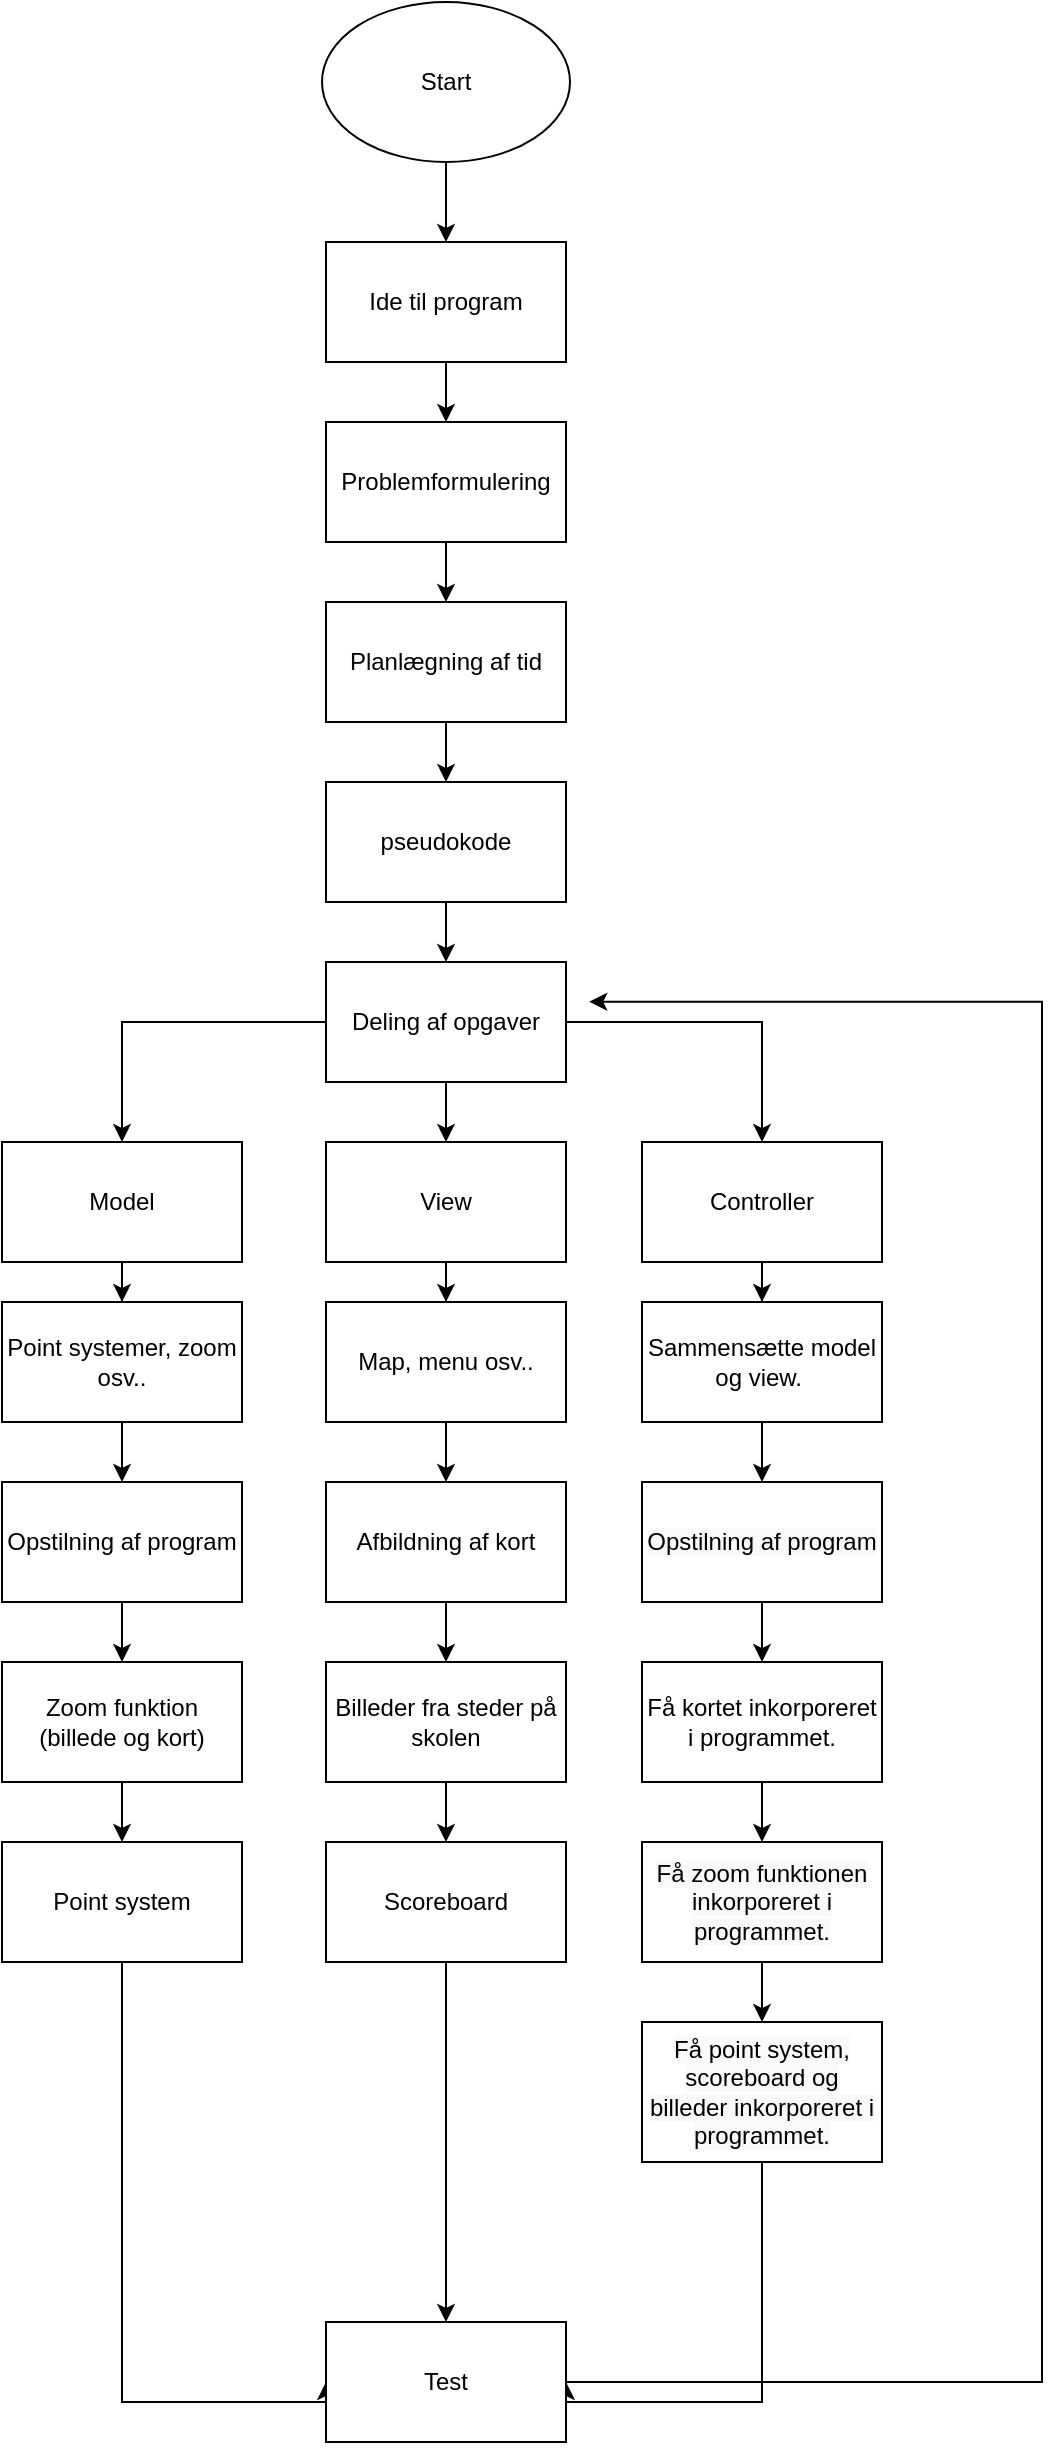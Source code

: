 <mxfile version="15.9.6" type="github">
  <diagram id="GmqzAoZg86QITmlLpx2c" name="Page-1">
    <mxGraphModel dx="1022" dy="441" grid="1" gridSize="10" guides="1" tooltips="1" connect="1" arrows="1" fold="1" page="1" pageScale="1" pageWidth="827" pageHeight="1169" math="0" shadow="0">
      <root>
        <mxCell id="0" />
        <mxCell id="1" parent="0" />
        <mxCell id="grv5u8bQsqronlKaapmn-39" style="edgeStyle=orthogonalEdgeStyle;rounded=0;orthogonalLoop=1;jettySize=auto;html=1;" parent="1" source="grv5u8bQsqronlKaapmn-1" edge="1">
          <mxGeometry relative="1" as="geometry">
            <mxPoint x="412" y="170" as="targetPoint" />
          </mxGeometry>
        </mxCell>
        <mxCell id="grv5u8bQsqronlKaapmn-1" value="Start" style="ellipse;whiteSpace=wrap;html=1;" parent="1" vertex="1">
          <mxGeometry x="350" y="50" width="124" height="80" as="geometry" />
        </mxCell>
        <mxCell id="grv5u8bQsqronlKaapmn-9" value="" style="edgeStyle=orthogonalEdgeStyle;rounded=0;orthogonalLoop=1;jettySize=auto;html=1;" parent="1" source="grv5u8bQsqronlKaapmn-6" target="grv5u8bQsqronlKaapmn-8" edge="1">
          <mxGeometry relative="1" as="geometry" />
        </mxCell>
        <mxCell id="grv5u8bQsqronlKaapmn-6" value="Problemformulering" style="rounded=0;whiteSpace=wrap;html=1;" parent="1" vertex="1">
          <mxGeometry x="352" y="260" width="120" height="60" as="geometry" />
        </mxCell>
        <mxCell id="grv5u8bQsqronlKaapmn-13" value="" style="edgeStyle=orthogonalEdgeStyle;rounded=0;orthogonalLoop=1;jettySize=auto;html=1;" parent="1" source="grv5u8bQsqronlKaapmn-8" target="grv5u8bQsqronlKaapmn-12" edge="1">
          <mxGeometry relative="1" as="geometry" />
        </mxCell>
        <mxCell id="grv5u8bQsqronlKaapmn-8" value="Planlægning af tid" style="rounded=0;whiteSpace=wrap;html=1;" parent="1" vertex="1">
          <mxGeometry x="352" y="350" width="120" height="60" as="geometry" />
        </mxCell>
        <mxCell id="grv5u8bQsqronlKaapmn-15" value="" style="edgeStyle=orthogonalEdgeStyle;rounded=0;orthogonalLoop=1;jettySize=auto;html=1;" parent="1" source="grv5u8bQsqronlKaapmn-12" target="grv5u8bQsqronlKaapmn-14" edge="1">
          <mxGeometry relative="1" as="geometry" />
        </mxCell>
        <mxCell id="grv5u8bQsqronlKaapmn-12" value="pseudokode" style="whiteSpace=wrap;html=1;rounded=0;" parent="1" vertex="1">
          <mxGeometry x="352" y="440" width="120" height="60" as="geometry" />
        </mxCell>
        <mxCell id="grv5u8bQsqronlKaapmn-17" value="" style="edgeStyle=orthogonalEdgeStyle;rounded=0;orthogonalLoop=1;jettySize=auto;html=1;" parent="1" source="grv5u8bQsqronlKaapmn-14" target="grv5u8bQsqronlKaapmn-16" edge="1">
          <mxGeometry relative="1" as="geometry" />
        </mxCell>
        <mxCell id="grv5u8bQsqronlKaapmn-20" value="" style="edgeStyle=orthogonalEdgeStyle;rounded=0;orthogonalLoop=1;jettySize=auto;html=1;" parent="1" source="grv5u8bQsqronlKaapmn-14" target="grv5u8bQsqronlKaapmn-19" edge="1">
          <mxGeometry relative="1" as="geometry" />
        </mxCell>
        <mxCell id="grv5u8bQsqronlKaapmn-22" value="" style="edgeStyle=orthogonalEdgeStyle;rounded=0;orthogonalLoop=1;jettySize=auto;html=1;" parent="1" source="grv5u8bQsqronlKaapmn-14" target="grv5u8bQsqronlKaapmn-21" edge="1">
          <mxGeometry relative="1" as="geometry" />
        </mxCell>
        <mxCell id="grv5u8bQsqronlKaapmn-14" value="Deling af opgaver" style="whiteSpace=wrap;html=1;rounded=0;" parent="1" vertex="1">
          <mxGeometry x="352" y="530" width="120" height="60" as="geometry" />
        </mxCell>
        <mxCell id="grv5u8bQsqronlKaapmn-24" value="" style="edgeStyle=orthogonalEdgeStyle;rounded=0;orthogonalLoop=1;jettySize=auto;html=1;" parent="1" source="grv5u8bQsqronlKaapmn-16" target="grv5u8bQsqronlKaapmn-23" edge="1">
          <mxGeometry relative="1" as="geometry" />
        </mxCell>
        <mxCell id="grv5u8bQsqronlKaapmn-16" value="View" style="whiteSpace=wrap;html=1;rounded=0;" parent="1" vertex="1">
          <mxGeometry x="352" y="620" width="120" height="60" as="geometry" />
        </mxCell>
        <mxCell id="grv5u8bQsqronlKaapmn-26" value="" style="edgeStyle=orthogonalEdgeStyle;rounded=0;orthogonalLoop=1;jettySize=auto;html=1;" parent="1" source="grv5u8bQsqronlKaapmn-19" target="grv5u8bQsqronlKaapmn-25" edge="1">
          <mxGeometry relative="1" as="geometry" />
        </mxCell>
        <mxCell id="grv5u8bQsqronlKaapmn-19" value="Model" style="whiteSpace=wrap;html=1;rounded=0;" parent="1" vertex="1">
          <mxGeometry x="190" y="620" width="120" height="60" as="geometry" />
        </mxCell>
        <mxCell id="grv5u8bQsqronlKaapmn-28" value="" style="edgeStyle=orthogonalEdgeStyle;rounded=0;orthogonalLoop=1;jettySize=auto;html=1;" parent="1" source="grv5u8bQsqronlKaapmn-21" target="grv5u8bQsqronlKaapmn-27" edge="1">
          <mxGeometry relative="1" as="geometry" />
        </mxCell>
        <mxCell id="grv5u8bQsqronlKaapmn-21" value="Controller" style="whiteSpace=wrap;html=1;rounded=0;" parent="1" vertex="1">
          <mxGeometry x="510" y="620" width="120" height="60" as="geometry" />
        </mxCell>
        <mxCell id="grv5u8bQsqronlKaapmn-33" value="" style="edgeStyle=orthogonalEdgeStyle;rounded=0;orthogonalLoop=1;jettySize=auto;html=1;" parent="1" source="grv5u8bQsqronlKaapmn-23" target="grv5u8bQsqronlKaapmn-32" edge="1">
          <mxGeometry relative="1" as="geometry" />
        </mxCell>
        <mxCell id="grv5u8bQsqronlKaapmn-23" value="Map, menu osv.." style="whiteSpace=wrap;html=1;rounded=0;" parent="1" vertex="1">
          <mxGeometry x="352" y="700" width="120" height="60" as="geometry" />
        </mxCell>
        <mxCell id="grv5u8bQsqronlKaapmn-31" value="" style="edgeStyle=orthogonalEdgeStyle;rounded=0;orthogonalLoop=1;jettySize=auto;html=1;" parent="1" source="grv5u8bQsqronlKaapmn-25" target="grv5u8bQsqronlKaapmn-30" edge="1">
          <mxGeometry relative="1" as="geometry" />
        </mxCell>
        <mxCell id="grv5u8bQsqronlKaapmn-25" value="Point systemer, zoom osv.." style="whiteSpace=wrap;html=1;rounded=0;" parent="1" vertex="1">
          <mxGeometry x="190" y="700" width="120" height="60" as="geometry" />
        </mxCell>
        <mxCell id="grv5u8bQsqronlKaapmn-35" value="" style="edgeStyle=orthogonalEdgeStyle;rounded=0;orthogonalLoop=1;jettySize=auto;html=1;" parent="1" source="grv5u8bQsqronlKaapmn-27" target="grv5u8bQsqronlKaapmn-34" edge="1">
          <mxGeometry relative="1" as="geometry" />
        </mxCell>
        <mxCell id="grv5u8bQsqronlKaapmn-27" value="Sammensætte model og view.&amp;nbsp;" style="whiteSpace=wrap;html=1;rounded=0;" parent="1" vertex="1">
          <mxGeometry x="510" y="700" width="120" height="60" as="geometry" />
        </mxCell>
        <mxCell id="grv5u8bQsqronlKaapmn-42" value="" style="edgeStyle=orthogonalEdgeStyle;rounded=0;orthogonalLoop=1;jettySize=auto;html=1;" parent="1" source="grv5u8bQsqronlKaapmn-30" target="grv5u8bQsqronlKaapmn-41" edge="1">
          <mxGeometry relative="1" as="geometry" />
        </mxCell>
        <mxCell id="grv5u8bQsqronlKaapmn-30" value="Opstilning af program" style="whiteSpace=wrap;html=1;rounded=0;" parent="1" vertex="1">
          <mxGeometry x="190" y="790" width="120" height="60" as="geometry" />
        </mxCell>
        <mxCell id="grv5u8bQsqronlKaapmn-44" value="" style="edgeStyle=orthogonalEdgeStyle;rounded=0;orthogonalLoop=1;jettySize=auto;html=1;" parent="1" source="grv5u8bQsqronlKaapmn-32" target="grv5u8bQsqronlKaapmn-43" edge="1">
          <mxGeometry relative="1" as="geometry" />
        </mxCell>
        <mxCell id="grv5u8bQsqronlKaapmn-32" value="Afbildning af kort" style="whiteSpace=wrap;html=1;rounded=0;" parent="1" vertex="1">
          <mxGeometry x="352" y="790" width="120" height="60" as="geometry" />
        </mxCell>
        <mxCell id="grv5u8bQsqronlKaapmn-46" value="" style="edgeStyle=orthogonalEdgeStyle;rounded=0;orthogonalLoop=1;jettySize=auto;html=1;" parent="1" source="grv5u8bQsqronlKaapmn-34" target="grv5u8bQsqronlKaapmn-45" edge="1">
          <mxGeometry relative="1" as="geometry" />
        </mxCell>
        <mxCell id="grv5u8bQsqronlKaapmn-34" value="&#xa;&#xa;&lt;span style=&quot;color: rgb(0, 0, 0); font-family: helvetica; font-size: 12px; font-style: normal; font-weight: 400; letter-spacing: normal; text-align: center; text-indent: 0px; text-transform: none; word-spacing: 0px; background-color: rgb(248, 249, 250); display: inline; float: none;&quot;&gt;Opstilning af program&lt;/span&gt;&#xa;&#xa;" style="whiteSpace=wrap;html=1;rounded=0;" parent="1" vertex="1">
          <mxGeometry x="510" y="790" width="120" height="60" as="geometry" />
        </mxCell>
        <mxCell id="grv5u8bQsqronlKaapmn-40" style="edgeStyle=orthogonalEdgeStyle;rounded=0;orthogonalLoop=1;jettySize=auto;html=1;" parent="1" source="grv5u8bQsqronlKaapmn-3" target="grv5u8bQsqronlKaapmn-6" edge="1">
          <mxGeometry relative="1" as="geometry" />
        </mxCell>
        <mxCell id="grv5u8bQsqronlKaapmn-3" value="Ide til program" style="rounded=0;whiteSpace=wrap;html=1;" parent="1" vertex="1">
          <mxGeometry x="352" y="170" width="120" height="60" as="geometry" />
        </mxCell>
        <mxCell id="grv5u8bQsqronlKaapmn-48" value="" style="edgeStyle=orthogonalEdgeStyle;rounded=0;orthogonalLoop=1;jettySize=auto;html=1;" parent="1" source="grv5u8bQsqronlKaapmn-41" target="grv5u8bQsqronlKaapmn-47" edge="1">
          <mxGeometry relative="1" as="geometry" />
        </mxCell>
        <mxCell id="grv5u8bQsqronlKaapmn-41" value="Zoom funktion (billede og kort)" style="whiteSpace=wrap;html=1;rounded=0;" parent="1" vertex="1">
          <mxGeometry x="190" y="880" width="120" height="60" as="geometry" />
        </mxCell>
        <mxCell id="grv5u8bQsqronlKaapmn-50" value="" style="edgeStyle=orthogonalEdgeStyle;rounded=0;orthogonalLoop=1;jettySize=auto;html=1;" parent="1" source="grv5u8bQsqronlKaapmn-43" target="grv5u8bQsqronlKaapmn-49" edge="1">
          <mxGeometry relative="1" as="geometry" />
        </mxCell>
        <mxCell id="grv5u8bQsqronlKaapmn-43" value="Billeder fra steder på skolen" style="whiteSpace=wrap;html=1;rounded=0;" parent="1" vertex="1">
          <mxGeometry x="352" y="880" width="120" height="60" as="geometry" />
        </mxCell>
        <mxCell id="grv5u8bQsqronlKaapmn-52" value="" style="edgeStyle=orthogonalEdgeStyle;rounded=0;orthogonalLoop=1;jettySize=auto;html=1;" parent="1" source="grv5u8bQsqronlKaapmn-45" target="grv5u8bQsqronlKaapmn-51" edge="1">
          <mxGeometry relative="1" as="geometry" />
        </mxCell>
        <mxCell id="grv5u8bQsqronlKaapmn-45" value="Få kortet inkorporeret i programmet." style="whiteSpace=wrap;html=1;rounded=0;" parent="1" vertex="1">
          <mxGeometry x="510" y="880" width="120" height="60" as="geometry" />
        </mxCell>
        <mxCell id="grv5u8bQsqronlKaapmn-58" style="edgeStyle=orthogonalEdgeStyle;rounded=0;orthogonalLoop=1;jettySize=auto;html=1;entryX=0;entryY=0.5;entryDx=0;entryDy=0;" parent="1" source="grv5u8bQsqronlKaapmn-47" target="grv5u8bQsqronlKaapmn-56" edge="1">
          <mxGeometry relative="1" as="geometry">
            <Array as="points">
              <mxPoint x="250" y="1250" />
            </Array>
          </mxGeometry>
        </mxCell>
        <mxCell id="grv5u8bQsqronlKaapmn-47" value="Point system" style="whiteSpace=wrap;html=1;rounded=0;" parent="1" vertex="1">
          <mxGeometry x="190" y="970" width="120" height="60" as="geometry" />
        </mxCell>
        <mxCell id="grv5u8bQsqronlKaapmn-59" style="edgeStyle=orthogonalEdgeStyle;rounded=0;orthogonalLoop=1;jettySize=auto;html=1;entryX=0.5;entryY=0;entryDx=0;entryDy=0;" parent="1" source="grv5u8bQsqronlKaapmn-49" target="grv5u8bQsqronlKaapmn-56" edge="1">
          <mxGeometry relative="1" as="geometry">
            <mxPoint x="412" y="1210" as="targetPoint" />
          </mxGeometry>
        </mxCell>
        <mxCell id="grv5u8bQsqronlKaapmn-49" value="Scoreboard" style="whiteSpace=wrap;html=1;rounded=0;" parent="1" vertex="1">
          <mxGeometry x="352" y="970" width="120" height="60" as="geometry" />
        </mxCell>
        <mxCell id="grv5u8bQsqronlKaapmn-54" value="" style="edgeStyle=orthogonalEdgeStyle;rounded=0;orthogonalLoop=1;jettySize=auto;html=1;" parent="1" source="grv5u8bQsqronlKaapmn-51" target="grv5u8bQsqronlKaapmn-53" edge="1">
          <mxGeometry relative="1" as="geometry" />
        </mxCell>
        <mxCell id="grv5u8bQsqronlKaapmn-51" value="&lt;span style=&quot;color: rgb(0 , 0 , 0) ; font-family: &amp;#34;helvetica&amp;#34; ; font-size: 12px ; font-style: normal ; font-weight: 400 ; letter-spacing: normal ; text-align: center ; text-indent: 0px ; text-transform: none ; word-spacing: 0px ; background-color: rgb(248 , 249 , 250) ; display: inline ; float: none&quot;&gt;Få zoom funktionen inkorporeret i programmet.&lt;/span&gt;" style="whiteSpace=wrap;html=1;rounded=0;" parent="1" vertex="1">
          <mxGeometry x="510" y="970" width="120" height="60" as="geometry" />
        </mxCell>
        <mxCell id="grv5u8bQsqronlKaapmn-57" style="edgeStyle=orthogonalEdgeStyle;rounded=0;orthogonalLoop=1;jettySize=auto;html=1;entryX=1;entryY=0.5;entryDx=0;entryDy=0;" parent="1" source="grv5u8bQsqronlKaapmn-53" target="grv5u8bQsqronlKaapmn-56" edge="1">
          <mxGeometry relative="1" as="geometry">
            <Array as="points">
              <mxPoint x="570" y="1250" />
            </Array>
          </mxGeometry>
        </mxCell>
        <mxCell id="grv5u8bQsqronlKaapmn-53" value="&lt;span style=&quot;color: rgb(0 , 0 , 0) ; font-family: &amp;#34;helvetica&amp;#34; ; font-size: 12px ; font-style: normal ; font-weight: 400 ; letter-spacing: normal ; text-align: center ; text-indent: 0px ; text-transform: none ; word-spacing: 0px ; background-color: rgb(248 , 249 , 250) ; display: inline ; float: none&quot;&gt;Få point system, scoreboard og billeder inkorporeret i programmet.&lt;/span&gt;" style="whiteSpace=wrap;html=1;rounded=0;" parent="1" vertex="1">
          <mxGeometry x="510" y="1060" width="120" height="70" as="geometry" />
        </mxCell>
        <mxCell id="grv5u8bQsqronlKaapmn-62" style="edgeStyle=orthogonalEdgeStyle;rounded=0;orthogonalLoop=1;jettySize=auto;html=1;entryX=1.097;entryY=0.331;entryDx=0;entryDy=0;entryPerimeter=0;exitX=1;exitY=0.5;exitDx=0;exitDy=0;" parent="1" source="grv5u8bQsqronlKaapmn-56" target="grv5u8bQsqronlKaapmn-14" edge="1">
          <mxGeometry relative="1" as="geometry">
            <mxPoint x="710" y="540" as="targetPoint" />
            <Array as="points">
              <mxPoint x="710" y="1240" />
              <mxPoint x="710" y="550" />
            </Array>
          </mxGeometry>
        </mxCell>
        <mxCell id="grv5u8bQsqronlKaapmn-56" value="Test" style="rounded=0;whiteSpace=wrap;html=1;" parent="1" vertex="1">
          <mxGeometry x="352" y="1210" width="120" height="60" as="geometry" />
        </mxCell>
        <mxCell id="grv5u8bQsqronlKaapmn-61" style="edgeStyle=orthogonalEdgeStyle;rounded=0;orthogonalLoop=1;jettySize=auto;html=1;exitX=0.5;exitY=1;exitDx=0;exitDy=0;" parent="1" source="grv5u8bQsqronlKaapmn-56" target="grv5u8bQsqronlKaapmn-56" edge="1">
          <mxGeometry relative="1" as="geometry" />
        </mxCell>
      </root>
    </mxGraphModel>
  </diagram>
</mxfile>
